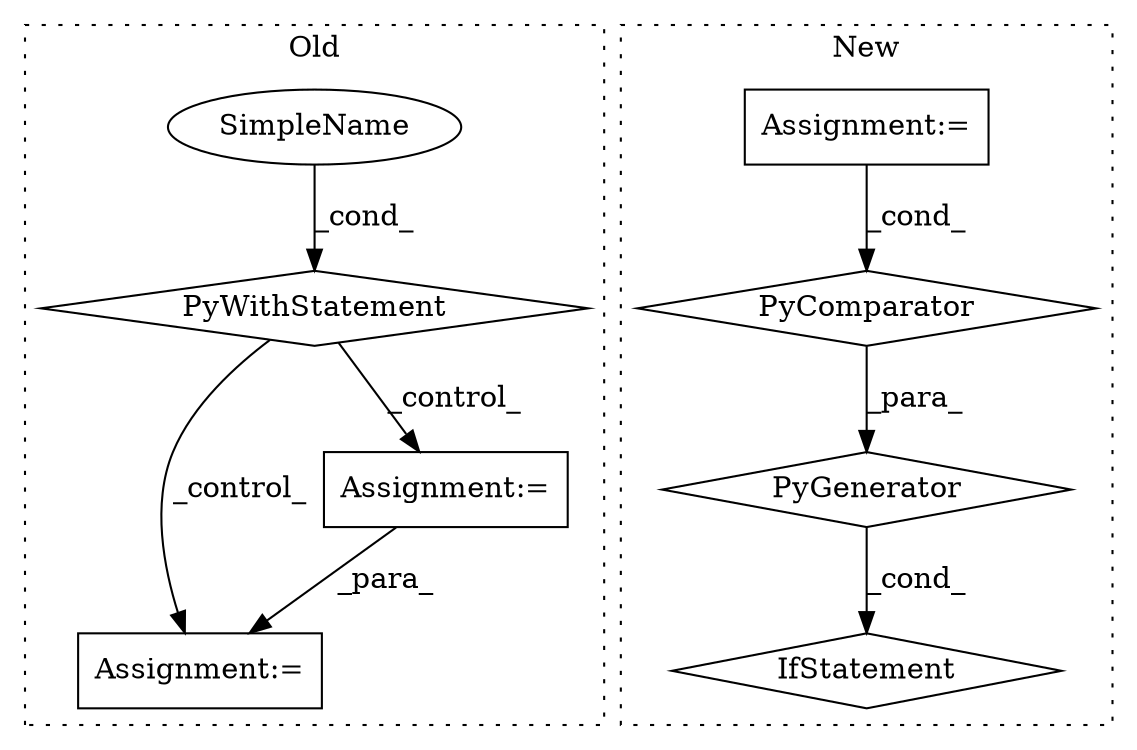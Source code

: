 digraph G {
subgraph cluster0 {
1 [label="PyWithStatement" a="104" s="1803,1881" l="10,2" shape="diamond"];
5 [label="Assignment:=" a="7" s="1930" l="1" shape="box"];
6 [label="SimpleName" a="42" s="" l="" shape="ellipse"];
7 [label="Assignment:=" a="7" s="1898" l="6" shape="box"];
label = "Old";
style="dotted";
}
subgraph cluster1 {
2 [label="PyGenerator" a="107" s="2032" l="108" shape="diamond"];
3 [label="Assignment:=" a="7" s="2110" l="24" shape="box"];
4 [label="PyComparator" a="113" s="2110" l="24" shape="diamond"];
8 [label="IfStatement" a="25" s="2015,2137" l="4,2" shape="diamond"];
label = "New";
style="dotted";
}
1 -> 7 [label="_control_"];
1 -> 5 [label="_control_"];
2 -> 8 [label="_cond_"];
3 -> 4 [label="_cond_"];
4 -> 2 [label="_para_"];
6 -> 1 [label="_cond_"];
7 -> 5 [label="_para_"];
}